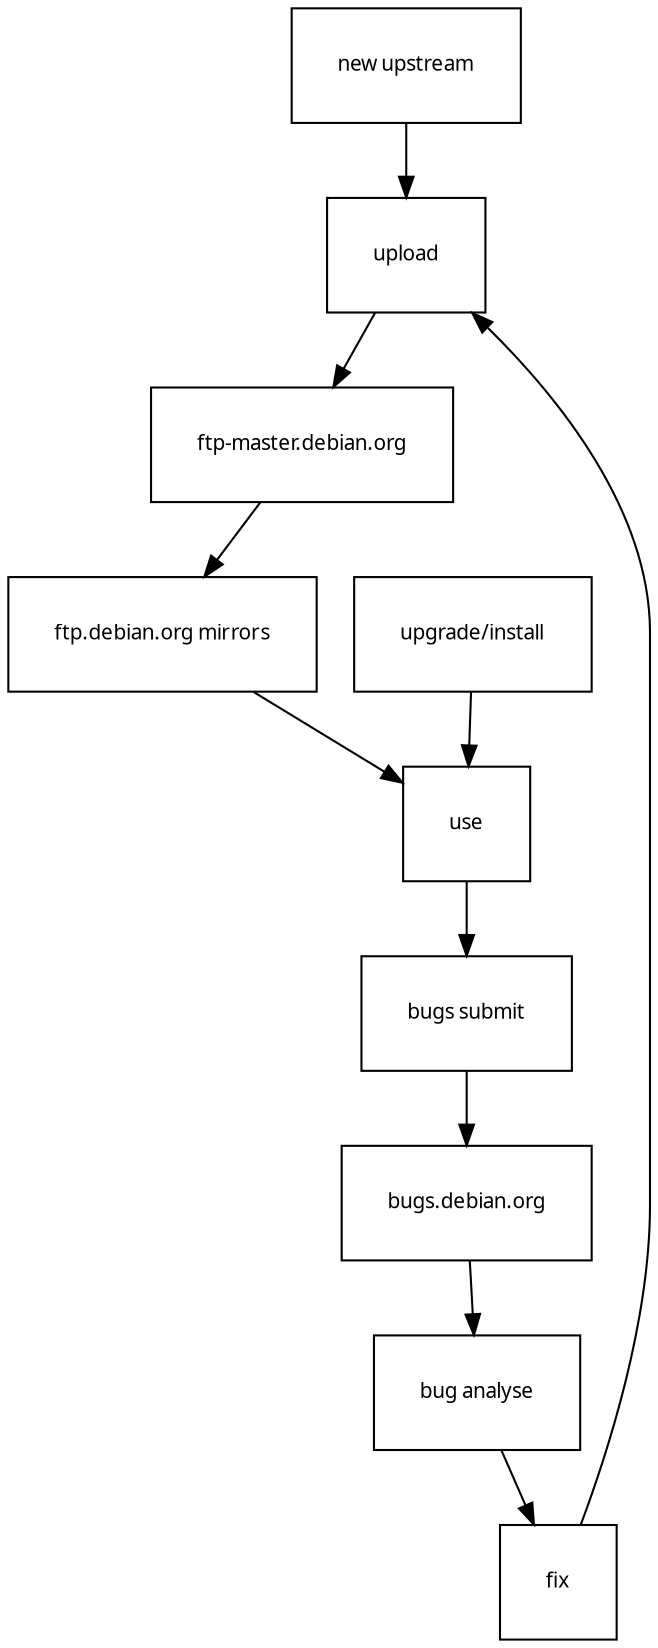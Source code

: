 // (let* ((dot buffer-file-name) (utfdot (concat dot "-u"))  (eps (replace-regexp-in-string "dot$" "eps" dot)) (svg (replace-regexp-in-string "dot$" "svg" dot))) (shell-command (concat "iconv -f euc-jp -t utf-8 "dot" > "utfdot" ; LC_ALL=ja_JP.UTF-8 dot "utfdot" -T svg > "svg"; inkscape "svg" --export-area=0:0:100:100 --export-text-to-path --export-ps=\""eps"\" ; rm "svg" ; gv "eps)))
// inkscape --export-area=0:-50:329.6:861.3 -W  --export-png maint-package.png  maint-package.svg; qiv maint-package.png 

digraph structure {
node [shape=box, fontname="GothicBBB-Medium-EUC-H", fontsize=10, 
       width=0.5, margin=0.3]
edge [fontname="GothicBBB-Medium-EUC-H", fontsize=8, margin=0.8]
mindist=1

"new upstream" -> "upload"
"ftp.debian.org mirrors"->"use"
"upgrade/install"->"use"
"use"->"bugs submit"
"bugs submit" -> "bugs.debian.org"
"bugs.debian.org" -> "bug analyse"
"bug analyse" -> "fix"
"fix" -> "upload"
"upload" -> "ftp-master.debian.org" 
"ftp-master.debian.org" -> "ftp.debian.org mirrors"
}
